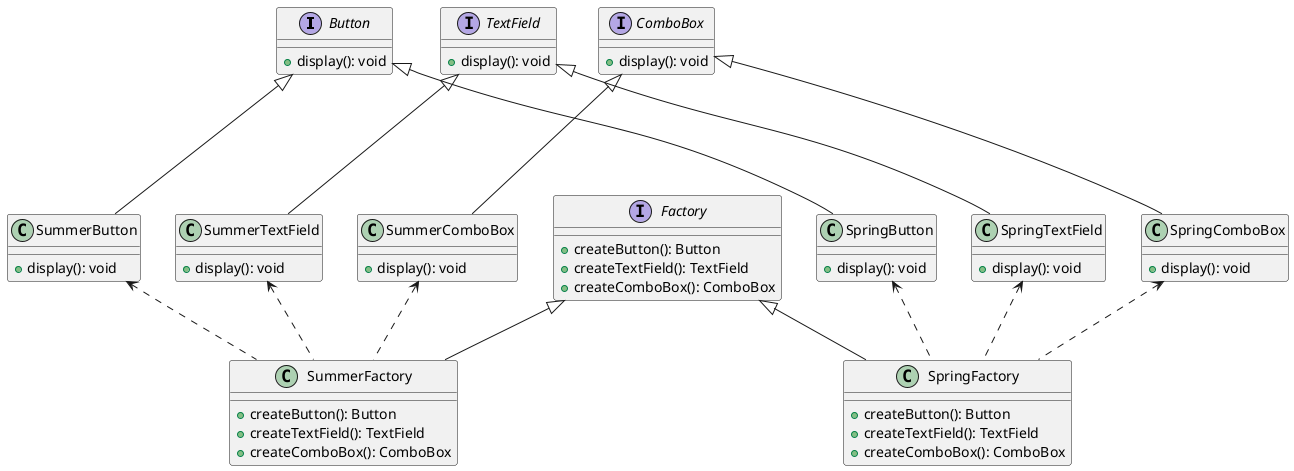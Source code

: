 @startuml
'https://plantuml.com/class-diagram

interface Button {
    +display(): void
}
class SpringButton {
    +display(): void
}
class SummerButton {
    +display(): void
}
Button <|--- SpringButton
Button <|--- SummerButton

interface TextField {
    +display(): void
}
class SpringTextField{
    +display(): void
}
class SummerTextField {
    +display(): void
}
TextField <|--- SpringTextField
TextField <|--- SummerTextField

interface ComboBox {
    +display(): void
}
class SpringComboBox {
    +display(): void
}
class SummerComboBox {
    +display(): void
}
ComboBox <|--- SpringComboBox
ComboBox <|--- SummerComboBox

interface Factory {
    +createButton(): Button
    +createTextField(): TextField
    +createComboBox(): ComboBox
}
class SpringFactory {
    +createButton(): Button
    +createTextField(): TextField
    +createComboBox(): ComboBox
}
class SummerFactory {
    +createButton(): Button
    +createTextField(): TextField
    +createComboBox(): ComboBox
}
Factory <|-- SpringFactory
Factory <|-- SummerFactory

SpringButton <.. SpringFactory
SpringTextField <.. SpringFactory
SpringComboBox <.. SpringFactory

SummerButton <.. SummerFactory
SummerTextField <.. SummerFactory
SummerComboBox <.. SummerFactory

@enduml